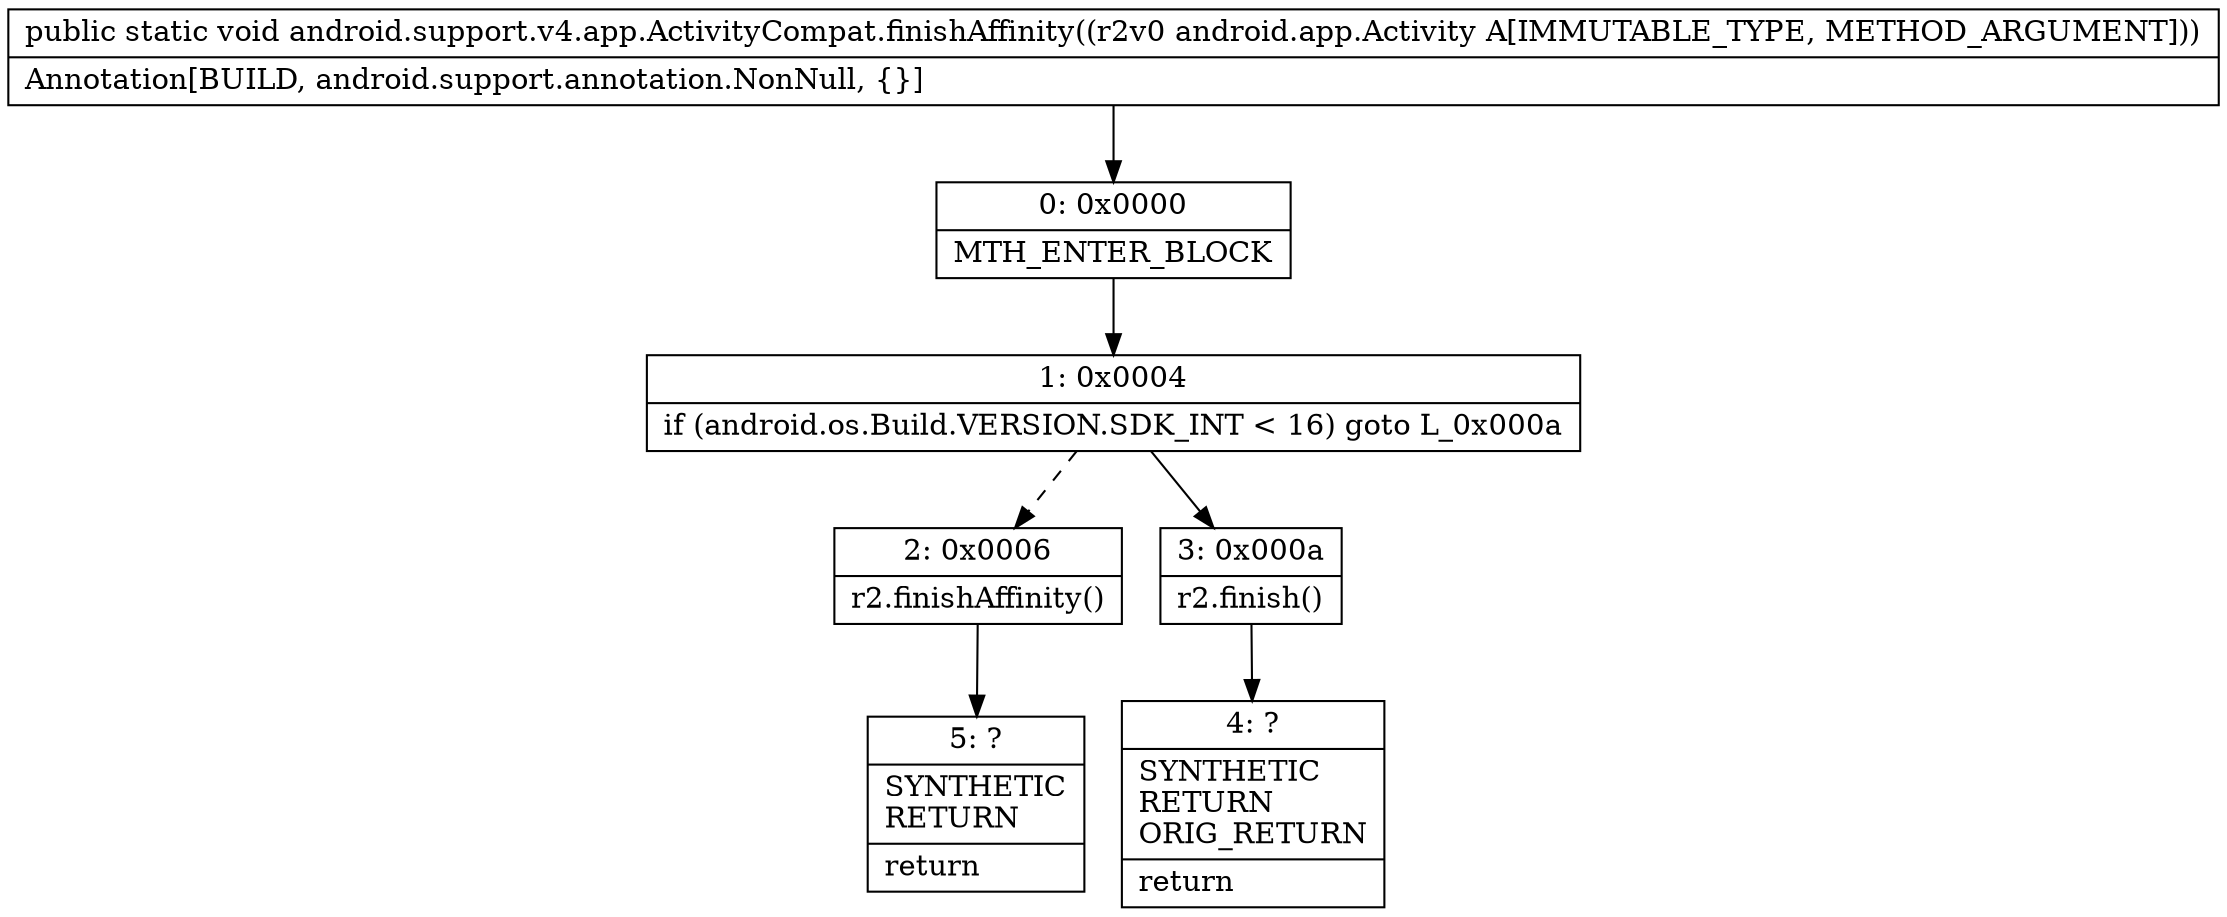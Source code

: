 digraph "CFG forandroid.support.v4.app.ActivityCompat.finishAffinity(Landroid\/app\/Activity;)V" {
Node_0 [shape=record,label="{0\:\ 0x0000|MTH_ENTER_BLOCK\l}"];
Node_1 [shape=record,label="{1\:\ 0x0004|if (android.os.Build.VERSION.SDK_INT \< 16) goto L_0x000a\l}"];
Node_2 [shape=record,label="{2\:\ 0x0006|r2.finishAffinity()\l}"];
Node_3 [shape=record,label="{3\:\ 0x000a|r2.finish()\l}"];
Node_4 [shape=record,label="{4\:\ ?|SYNTHETIC\lRETURN\lORIG_RETURN\l|return\l}"];
Node_5 [shape=record,label="{5\:\ ?|SYNTHETIC\lRETURN\l|return\l}"];
MethodNode[shape=record,label="{public static void android.support.v4.app.ActivityCompat.finishAffinity((r2v0 android.app.Activity A[IMMUTABLE_TYPE, METHOD_ARGUMENT]))  | Annotation[BUILD, android.support.annotation.NonNull, \{\}]\l}"];
MethodNode -> Node_0;
Node_0 -> Node_1;
Node_1 -> Node_2[style=dashed];
Node_1 -> Node_3;
Node_2 -> Node_5;
Node_3 -> Node_4;
}

